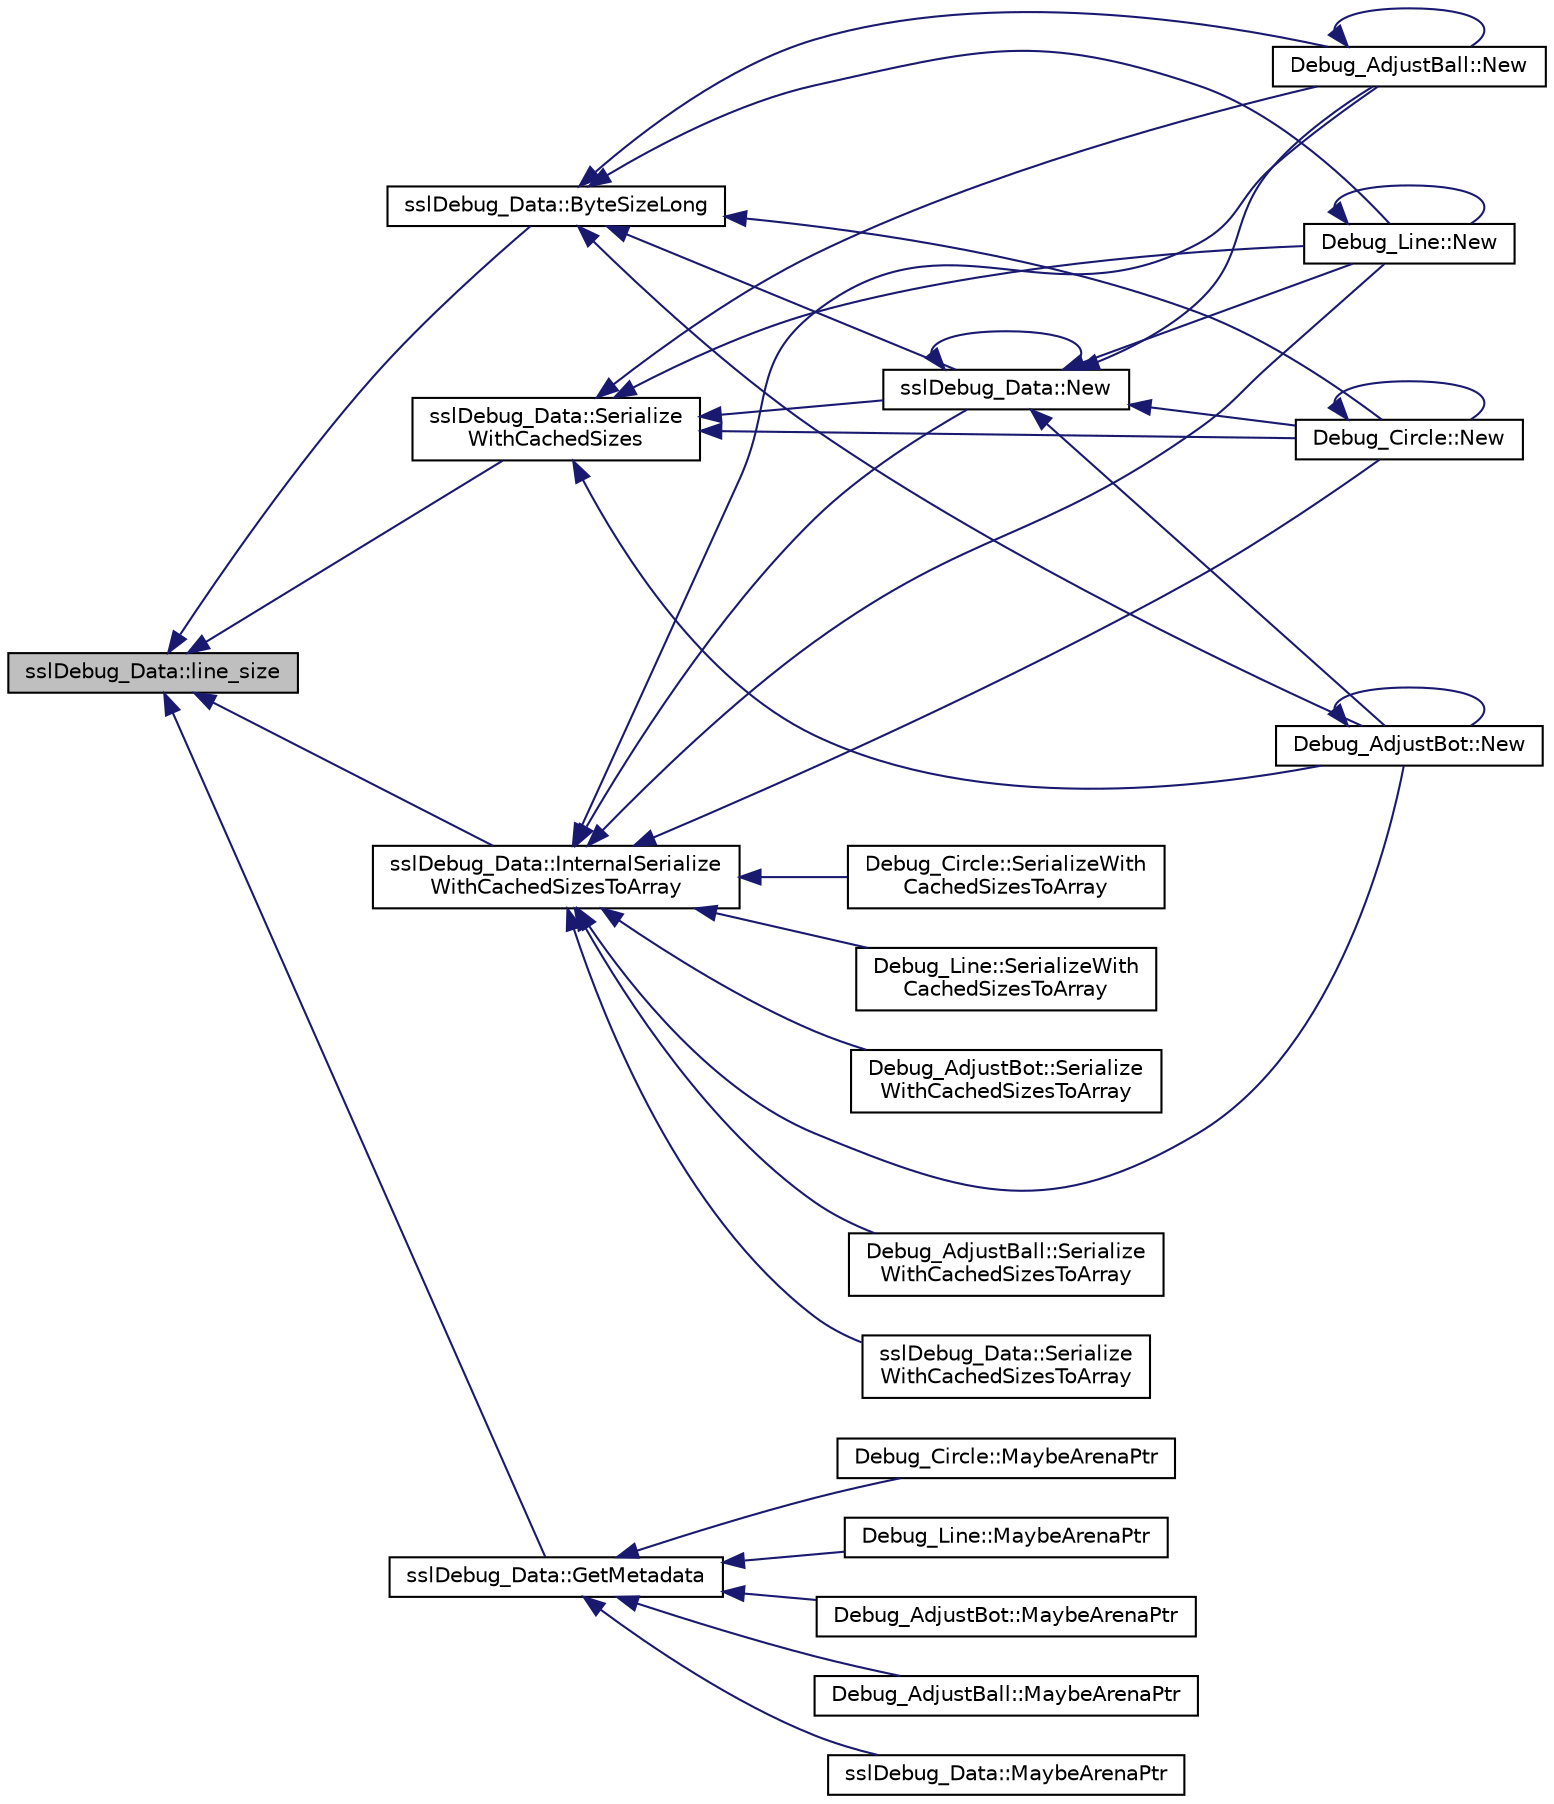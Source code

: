 digraph "sslDebug_Data::line_size"
{
 // INTERACTIVE_SVG=YES
  edge [fontname="Helvetica",fontsize="10",labelfontname="Helvetica",labelfontsize="10"];
  node [fontname="Helvetica",fontsize="10",shape=record];
  rankdir="LR";
  Node1 [label="sslDebug_Data::line_size",height=0.2,width=0.4,color="black", fillcolor="grey75", style="filled", fontcolor="black"];
  Node1 -> Node2 [dir="back",color="midnightblue",fontsize="10",style="solid",fontname="Helvetica"];
  Node2 [label="sslDebug_Data::ByteSizeLong",height=0.2,width=0.4,color="black", fillcolor="white", style="filled",URL="$d4/d17/classssl_debug___data.html#a9995cb5a94ae8e2d473066b91e424305"];
  Node2 -> Node3 [dir="back",color="midnightblue",fontsize="10",style="solid",fontname="Helvetica"];
  Node3 [label="sslDebug_Data::New",height=0.2,width=0.4,color="black", fillcolor="white", style="filled",URL="$d4/d17/classssl_debug___data.html#a8170c3e14f84330bf98f1fb9dc036ba4"];
  Node3 -> Node3 [dir="back",color="midnightblue",fontsize="10",style="solid",fontname="Helvetica"];
  Node3 -> Node4 [dir="back",color="midnightblue",fontsize="10",style="solid",fontname="Helvetica"];
  Node4 [label="Debug_Circle::New",height=0.2,width=0.4,color="black", fillcolor="white", style="filled",URL="$d0/d75/class_debug___circle.html#af76b71214852431e6222286c902c117f"];
  Node4 -> Node4 [dir="back",color="midnightblue",fontsize="10",style="solid",fontname="Helvetica"];
  Node3 -> Node5 [dir="back",color="midnightblue",fontsize="10",style="solid",fontname="Helvetica"];
  Node5 [label="Debug_Line::New",height=0.2,width=0.4,color="black", fillcolor="white", style="filled",URL="$d0/d2a/class_debug___line.html#a09bfdcbf91d3d00ba2fac272dbf5ff95"];
  Node5 -> Node5 [dir="back",color="midnightblue",fontsize="10",style="solid",fontname="Helvetica"];
  Node3 -> Node6 [dir="back",color="midnightblue",fontsize="10",style="solid",fontname="Helvetica"];
  Node6 [label="Debug_AdjustBot::New",height=0.2,width=0.4,color="black", fillcolor="white", style="filled",URL="$de/dd5/class_debug___adjust_bot.html#a82960757286deb9de834b13f5aa169c5"];
  Node6 -> Node6 [dir="back",color="midnightblue",fontsize="10",style="solid",fontname="Helvetica"];
  Node3 -> Node7 [dir="back",color="midnightblue",fontsize="10",style="solid",fontname="Helvetica"];
  Node7 [label="Debug_AdjustBall::New",height=0.2,width=0.4,color="black", fillcolor="white", style="filled",URL="$d9/d50/class_debug___adjust_ball.html#a257c71cf43e33bf62b04d7c84f61e70e"];
  Node7 -> Node7 [dir="back",color="midnightblue",fontsize="10",style="solid",fontname="Helvetica"];
  Node2 -> Node4 [dir="back",color="midnightblue",fontsize="10",style="solid",fontname="Helvetica"];
  Node2 -> Node5 [dir="back",color="midnightblue",fontsize="10",style="solid",fontname="Helvetica"];
  Node2 -> Node6 [dir="back",color="midnightblue",fontsize="10",style="solid",fontname="Helvetica"];
  Node2 -> Node7 [dir="back",color="midnightblue",fontsize="10",style="solid",fontname="Helvetica"];
  Node1 -> Node8 [dir="back",color="midnightblue",fontsize="10",style="solid",fontname="Helvetica"];
  Node8 [label="sslDebug_Data::GetMetadata",height=0.2,width=0.4,color="black", fillcolor="white", style="filled",URL="$d4/d17/classssl_debug___data.html#a0c56bd42dc56416e9bd0dd687a2a1bc9"];
  Node8 -> Node9 [dir="back",color="midnightblue",fontsize="10",style="solid",fontname="Helvetica"];
  Node9 [label="sslDebug_Data::MaybeArenaPtr",height=0.2,width=0.4,color="black", fillcolor="white", style="filled",URL="$d4/d17/classssl_debug___data.html#aa8d8e8e0f131010a25015e208fede665"];
  Node8 -> Node10 [dir="back",color="midnightblue",fontsize="10",style="solid",fontname="Helvetica"];
  Node10 [label="Debug_Circle::MaybeArenaPtr",height=0.2,width=0.4,color="black", fillcolor="white", style="filled",URL="$d0/d75/class_debug___circle.html#a7b5ceeb4768c0f0264a6d04f9807b6ac"];
  Node8 -> Node11 [dir="back",color="midnightblue",fontsize="10",style="solid",fontname="Helvetica"];
  Node11 [label="Debug_Line::MaybeArenaPtr",height=0.2,width=0.4,color="black", fillcolor="white", style="filled",URL="$d0/d2a/class_debug___line.html#a6bcb9eb1320cc6c36c3190e6f5897b34"];
  Node8 -> Node12 [dir="back",color="midnightblue",fontsize="10",style="solid",fontname="Helvetica"];
  Node12 [label="Debug_AdjustBot::MaybeArenaPtr",height=0.2,width=0.4,color="black", fillcolor="white", style="filled",URL="$de/dd5/class_debug___adjust_bot.html#ae441f7fe60a8f06cb3e6ed69df0a5e11"];
  Node8 -> Node13 [dir="back",color="midnightblue",fontsize="10",style="solid",fontname="Helvetica"];
  Node13 [label="Debug_AdjustBall::MaybeArenaPtr",height=0.2,width=0.4,color="black", fillcolor="white", style="filled",URL="$d9/d50/class_debug___adjust_ball.html#a53d8a323f12d045abe892af357b9bcfc"];
  Node1 -> Node14 [dir="back",color="midnightblue",fontsize="10",style="solid",fontname="Helvetica"];
  Node14 [label="sslDebug_Data::InternalSerialize\lWithCachedSizesToArray",height=0.2,width=0.4,color="black", fillcolor="white", style="filled",URL="$d4/d17/classssl_debug___data.html#adfe6db95049d5c559188fb96645d861b"];
  Node14 -> Node3 [dir="back",color="midnightblue",fontsize="10",style="solid",fontname="Helvetica"];
  Node14 -> Node4 [dir="back",color="midnightblue",fontsize="10",style="solid",fontname="Helvetica"];
  Node14 -> Node5 [dir="back",color="midnightblue",fontsize="10",style="solid",fontname="Helvetica"];
  Node14 -> Node6 [dir="back",color="midnightblue",fontsize="10",style="solid",fontname="Helvetica"];
  Node14 -> Node7 [dir="back",color="midnightblue",fontsize="10",style="solid",fontname="Helvetica"];
  Node14 -> Node15 [dir="back",color="midnightblue",fontsize="10",style="solid",fontname="Helvetica"];
  Node15 [label="sslDebug_Data::Serialize\lWithCachedSizesToArray",height=0.2,width=0.4,color="black", fillcolor="white", style="filled",URL="$d4/d17/classssl_debug___data.html#ad9033ad117e07bc92459e6ccb16321d5"];
  Node14 -> Node16 [dir="back",color="midnightblue",fontsize="10",style="solid",fontname="Helvetica"];
  Node16 [label="Debug_Circle::SerializeWith\lCachedSizesToArray",height=0.2,width=0.4,color="black", fillcolor="white", style="filled",URL="$d0/d75/class_debug___circle.html#aecf1ee66d0332baedbea126e4446c807"];
  Node14 -> Node17 [dir="back",color="midnightblue",fontsize="10",style="solid",fontname="Helvetica"];
  Node17 [label="Debug_Line::SerializeWith\lCachedSizesToArray",height=0.2,width=0.4,color="black", fillcolor="white", style="filled",URL="$d0/d2a/class_debug___line.html#ab1c10e32c807ca752ce48883d984eb5a"];
  Node14 -> Node18 [dir="back",color="midnightblue",fontsize="10",style="solid",fontname="Helvetica"];
  Node18 [label="Debug_AdjustBot::Serialize\lWithCachedSizesToArray",height=0.2,width=0.4,color="black", fillcolor="white", style="filled",URL="$de/dd5/class_debug___adjust_bot.html#af4b18ab6452fed634d590e0f0f2c52b8"];
  Node14 -> Node19 [dir="back",color="midnightblue",fontsize="10",style="solid",fontname="Helvetica"];
  Node19 [label="Debug_AdjustBall::Serialize\lWithCachedSizesToArray",height=0.2,width=0.4,color="black", fillcolor="white", style="filled",URL="$d9/d50/class_debug___adjust_ball.html#adcb0cca193a412325c2877d47adda91d"];
  Node1 -> Node20 [dir="back",color="midnightblue",fontsize="10",style="solid",fontname="Helvetica"];
  Node20 [label="sslDebug_Data::Serialize\lWithCachedSizes",height=0.2,width=0.4,color="black", fillcolor="white", style="filled",URL="$d4/d17/classssl_debug___data.html#a09292b6f46b60653e030b8677e4a8231"];
  Node20 -> Node3 [dir="back",color="midnightblue",fontsize="10",style="solid",fontname="Helvetica"];
  Node20 -> Node4 [dir="back",color="midnightblue",fontsize="10",style="solid",fontname="Helvetica"];
  Node20 -> Node5 [dir="back",color="midnightblue",fontsize="10",style="solid",fontname="Helvetica"];
  Node20 -> Node6 [dir="back",color="midnightblue",fontsize="10",style="solid",fontname="Helvetica"];
  Node20 -> Node7 [dir="back",color="midnightblue",fontsize="10",style="solid",fontname="Helvetica"];
}
